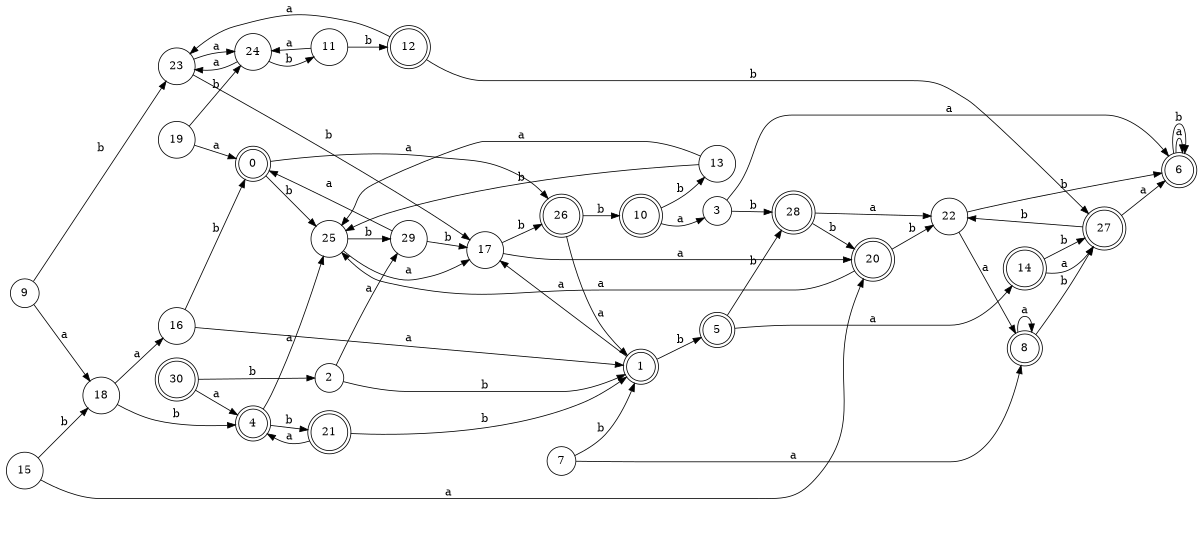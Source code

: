 digraph n25_10 {
__start0 [label="" shape="none"];

rankdir=LR;
size="8,5";

s0 [style="rounded,filled", color="black", fillcolor="white" shape="doublecircle", label="0"];
s1 [style="rounded,filled", color="black", fillcolor="white" shape="doublecircle", label="1"];
s2 [style="filled", color="black", fillcolor="white" shape="circle", label="2"];
s3 [style="filled", color="black", fillcolor="white" shape="circle", label="3"];
s4 [style="rounded,filled", color="black", fillcolor="white" shape="doublecircle", label="4"];
s5 [style="rounded,filled", color="black", fillcolor="white" shape="doublecircle", label="5"];
s6 [style="rounded,filled", color="black", fillcolor="white" shape="doublecircle", label="6"];
s7 [style="filled", color="black", fillcolor="white" shape="circle", label="7"];
s8 [style="rounded,filled", color="black", fillcolor="white" shape="doublecircle", label="8"];
s9 [style="filled", color="black", fillcolor="white" shape="circle", label="9"];
s10 [style="rounded,filled", color="black", fillcolor="white" shape="doublecircle", label="10"];
s11 [style="filled", color="black", fillcolor="white" shape="circle", label="11"];
s12 [style="rounded,filled", color="black", fillcolor="white" shape="doublecircle", label="12"];
s13 [style="filled", color="black", fillcolor="white" shape="circle", label="13"];
s14 [style="rounded,filled", color="black", fillcolor="white" shape="doublecircle", label="14"];
s15 [style="filled", color="black", fillcolor="white" shape="circle", label="15"];
s16 [style="filled", color="black", fillcolor="white" shape="circle", label="16"];
s17 [style="filled", color="black", fillcolor="white" shape="circle", label="17"];
s18 [style="filled", color="black", fillcolor="white" shape="circle", label="18"];
s19 [style="filled", color="black", fillcolor="white" shape="circle", label="19"];
s20 [style="rounded,filled", color="black", fillcolor="white" shape="doublecircle", label="20"];
s21 [style="rounded,filled", color="black", fillcolor="white" shape="doublecircle", label="21"];
s22 [style="filled", color="black", fillcolor="white" shape="circle", label="22"];
s23 [style="filled", color="black", fillcolor="white" shape="circle", label="23"];
s24 [style="filled", color="black", fillcolor="white" shape="circle", label="24"];
s25 [style="filled", color="black", fillcolor="white" shape="circle", label="25"];
s26 [style="rounded,filled", color="black", fillcolor="white" shape="doublecircle", label="26"];
s27 [style="rounded,filled", color="black", fillcolor="white" shape="doublecircle", label="27"];
s28 [style="rounded,filled", color="black", fillcolor="white" shape="doublecircle", label="28"];
s29 [style="filled", color="black", fillcolor="white" shape="circle", label="29"];
s30 [style="rounded,filled", color="black", fillcolor="white" shape="doublecircle", label="30"];
s0 -> s26 [label="a"];
s0 -> s25 [label="b"];
s1 -> s17 [label="a"];
s1 -> s5 [label="b"];
s2 -> s29 [label="a"];
s2 -> s1 [label="b"];
s3 -> s6 [label="a"];
s3 -> s28 [label="b"];
s4 -> s25 [label="a"];
s4 -> s21 [label="b"];
s5 -> s14 [label="a"];
s5 -> s28 [label="b"];
s6 -> s6 [label="a"];
s6 -> s6 [label="b"];
s7 -> s8 [label="a"];
s7 -> s1 [label="b"];
s8 -> s8 [label="a"];
s8 -> s27 [label="b"];
s9 -> s18 [label="a"];
s9 -> s23 [label="b"];
s10 -> s3 [label="a"];
s10 -> s13 [label="b"];
s11 -> s24 [label="a"];
s11 -> s12 [label="b"];
s12 -> s23 [label="a"];
s12 -> s27 [label="b"];
s13 -> s25 [label="a"];
s13 -> s25 [label="b"];
s14 -> s27 [label="a"];
s14 -> s27 [label="b"];
s15 -> s20 [label="a"];
s15 -> s18 [label="b"];
s16 -> s1 [label="a"];
s16 -> s0 [label="b"];
s17 -> s20 [label="a"];
s17 -> s26 [label="b"];
s18 -> s16 [label="a"];
s18 -> s4 [label="b"];
s19 -> s0 [label="a"];
s19 -> s24 [label="b"];
s20 -> s25 [label="a"];
s20 -> s22 [label="b"];
s21 -> s4 [label="a"];
s21 -> s1 [label="b"];
s22 -> s8 [label="a"];
s22 -> s6 [label="b"];
s23 -> s24 [label="a"];
s23 -> s17 [label="b"];
s24 -> s23 [label="a"];
s24 -> s11 [label="b"];
s25 -> s17 [label="a"];
s25 -> s29 [label="b"];
s26 -> s1 [label="a"];
s26 -> s10 [label="b"];
s27 -> s6 [label="a"];
s27 -> s22 [label="b"];
s28 -> s22 [label="a"];
s28 -> s20 [label="b"];
s29 -> s0 [label="a"];
s29 -> s17 [label="b"];
s30 -> s4 [label="a"];
s30 -> s2 [label="b"];

}